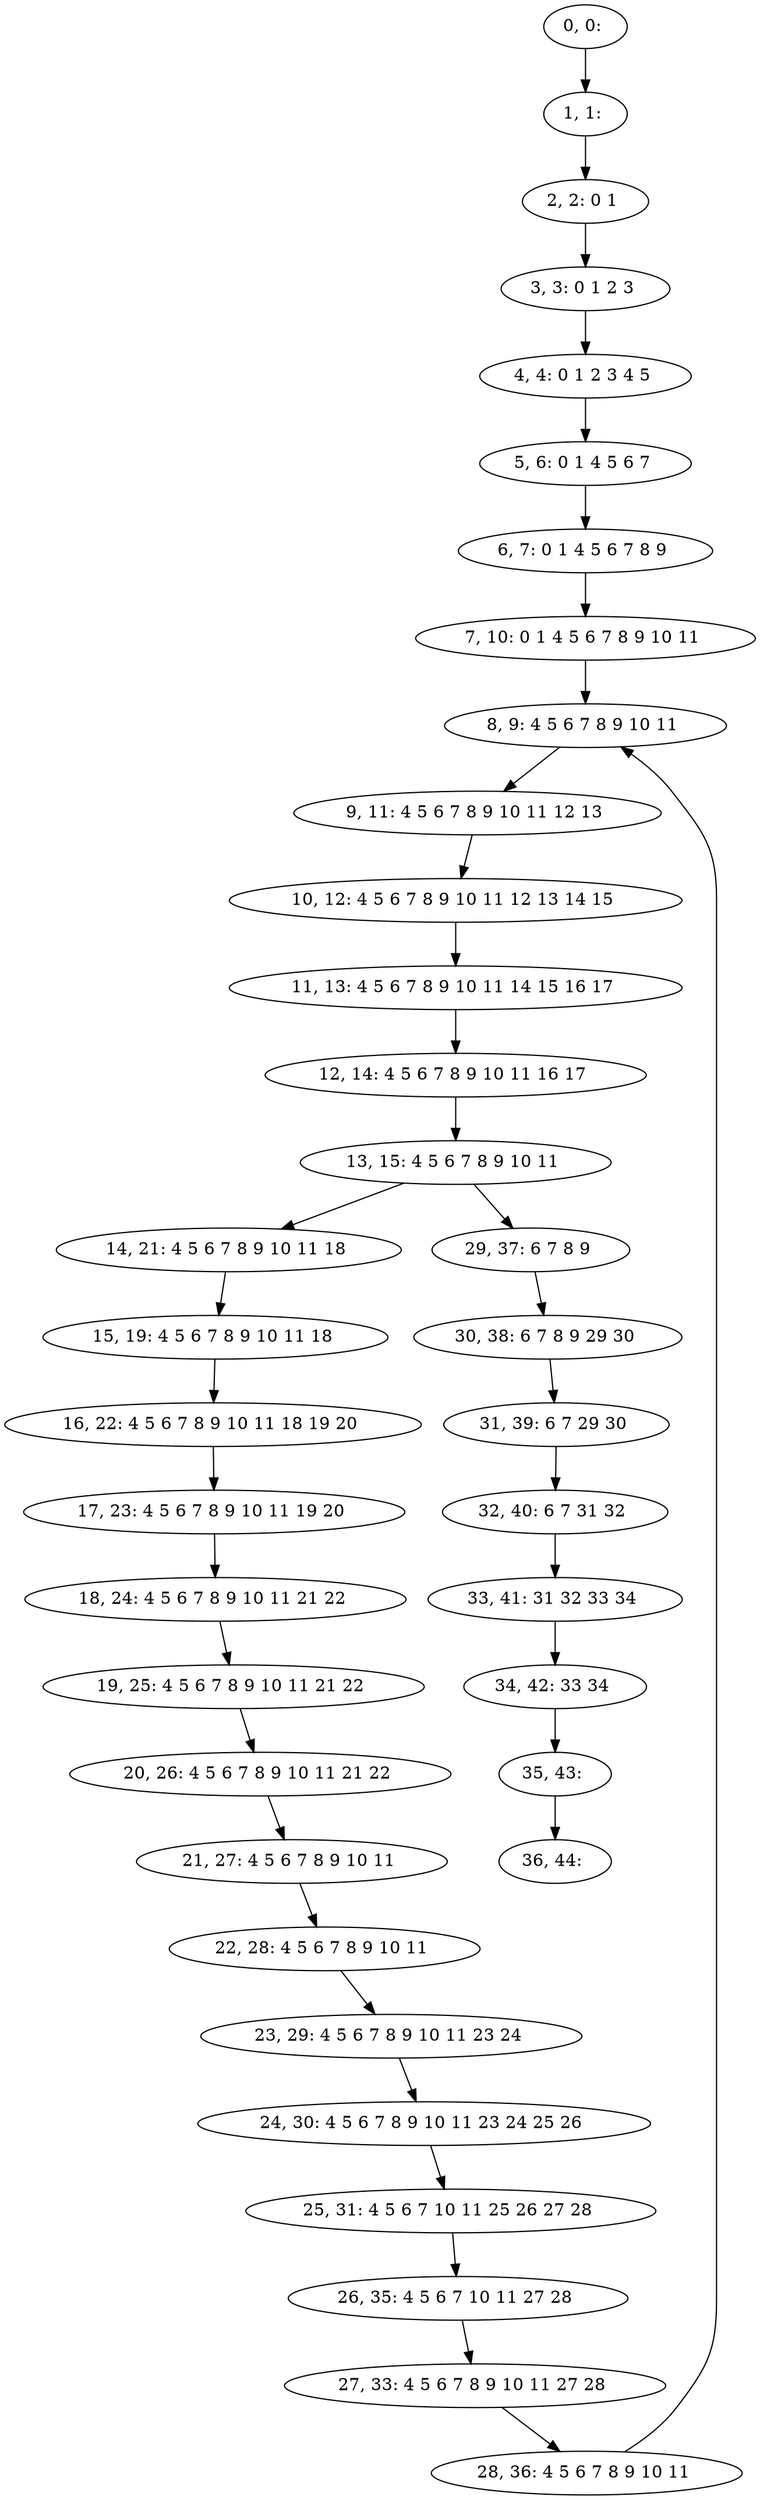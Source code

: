 digraph G {
0[label="0, 0: "];
1[label="1, 1: "];
2[label="2, 2: 0 1 "];
3[label="3, 3: 0 1 2 3 "];
4[label="4, 4: 0 1 2 3 4 5 "];
5[label="5, 6: 0 1 4 5 6 7 "];
6[label="6, 7: 0 1 4 5 6 7 8 9 "];
7[label="7, 10: 0 1 4 5 6 7 8 9 10 11 "];
8[label="8, 9: 4 5 6 7 8 9 10 11 "];
9[label="9, 11: 4 5 6 7 8 9 10 11 12 13 "];
10[label="10, 12: 4 5 6 7 8 9 10 11 12 13 14 15 "];
11[label="11, 13: 4 5 6 7 8 9 10 11 14 15 16 17 "];
12[label="12, 14: 4 5 6 7 8 9 10 11 16 17 "];
13[label="13, 15: 4 5 6 7 8 9 10 11 "];
14[label="14, 21: 4 5 6 7 8 9 10 11 18 "];
15[label="15, 19: 4 5 6 7 8 9 10 11 18 "];
16[label="16, 22: 4 5 6 7 8 9 10 11 18 19 20 "];
17[label="17, 23: 4 5 6 7 8 9 10 11 19 20 "];
18[label="18, 24: 4 5 6 7 8 9 10 11 21 22 "];
19[label="19, 25: 4 5 6 7 8 9 10 11 21 22 "];
20[label="20, 26: 4 5 6 7 8 9 10 11 21 22 "];
21[label="21, 27: 4 5 6 7 8 9 10 11 "];
22[label="22, 28: 4 5 6 7 8 9 10 11 "];
23[label="23, 29: 4 5 6 7 8 9 10 11 23 24 "];
24[label="24, 30: 4 5 6 7 8 9 10 11 23 24 25 26 "];
25[label="25, 31: 4 5 6 7 10 11 25 26 27 28 "];
26[label="26, 35: 4 5 6 7 10 11 27 28 "];
27[label="27, 33: 4 5 6 7 8 9 10 11 27 28 "];
28[label="28, 36: 4 5 6 7 8 9 10 11 "];
29[label="29, 37: 6 7 8 9 "];
30[label="30, 38: 6 7 8 9 29 30 "];
31[label="31, 39: 6 7 29 30 "];
32[label="32, 40: 6 7 31 32 "];
33[label="33, 41: 31 32 33 34 "];
34[label="34, 42: 33 34 "];
35[label="35, 43: "];
36[label="36, 44: "];
0->1 ;
1->2 ;
2->3 ;
3->4 ;
4->5 ;
5->6 ;
6->7 ;
7->8 ;
8->9 ;
9->10 ;
10->11 ;
11->12 ;
12->13 ;
13->14 ;
13->29 ;
14->15 ;
15->16 ;
16->17 ;
17->18 ;
18->19 ;
19->20 ;
20->21 ;
21->22 ;
22->23 ;
23->24 ;
24->25 ;
25->26 ;
26->27 ;
27->28 ;
28->8 ;
29->30 ;
30->31 ;
31->32 ;
32->33 ;
33->34 ;
34->35 ;
35->36 ;
}
